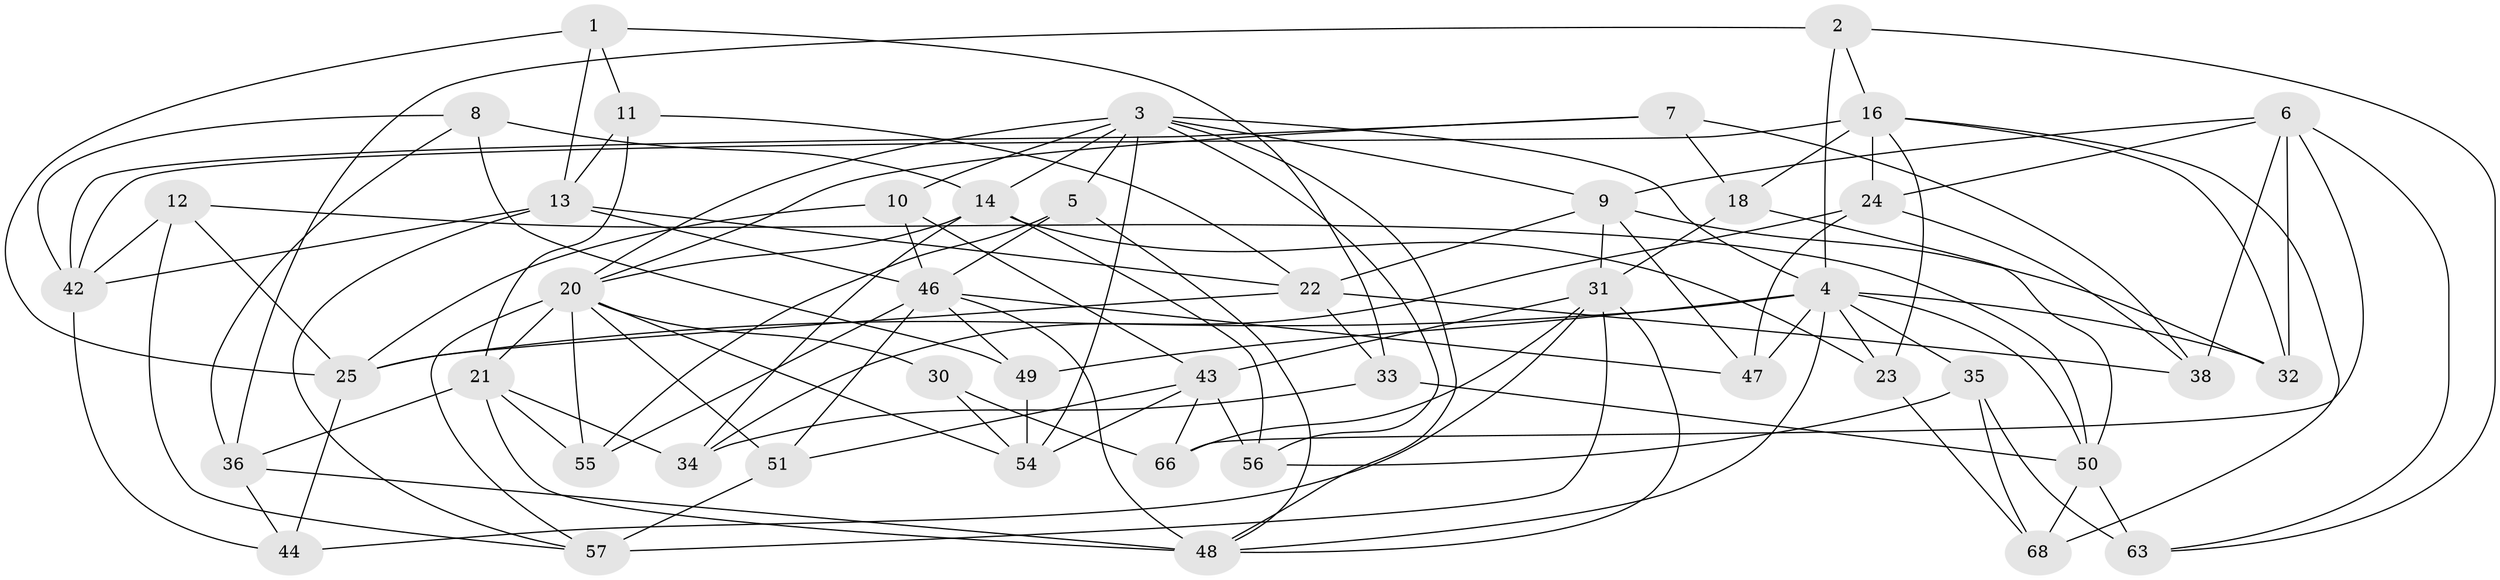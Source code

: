 // original degree distribution, {4: 1.0}
// Generated by graph-tools (version 1.1) at 2025/20/03/04/25 18:20:49]
// undirected, 46 vertices, 118 edges
graph export_dot {
graph [start="1"]
  node [color=gray90,style=filled];
  1;
  2;
  3 [super="+71+15"];
  4 [super="+26+64+73"];
  5;
  6 [super="+19"];
  7;
  8;
  9 [super="+41"];
  10;
  11;
  12;
  13 [super="+17"];
  14 [super="+45"];
  16 [super="+29"];
  18;
  20 [super="+37"];
  21 [super="+53"];
  22 [super="+65"];
  23;
  24 [super="+28"];
  25 [super="+27"];
  30;
  31 [super="+58+70"];
  32;
  33;
  34;
  35;
  36 [super="+69"];
  38;
  42 [super="+75"];
  43 [super="+52"];
  44;
  46 [super="+74"];
  47;
  48 [super="+62+61"];
  49;
  50 [super="+60"];
  51;
  54 [super="+67"];
  55;
  56;
  57 [super="+59"];
  63;
  66;
  68;
  1 -- 11;
  1 -- 13;
  1 -- 25;
  1 -- 33;
  2 -- 36;
  2 -- 63;
  2 -- 16;
  2 -- 4;
  3 -- 48;
  3 -- 9;
  3 -- 4;
  3 -- 5;
  3 -- 56;
  3 -- 10;
  3 -- 54 [weight=2];
  3 -- 20;
  3 -- 14;
  4 -- 50;
  4 -- 47;
  4 -- 25;
  4 -- 35;
  4 -- 32;
  4 -- 49;
  4 -- 23;
  4 -- 48;
  5 -- 46;
  5 -- 55;
  5 -- 48;
  6 -- 9;
  6 -- 63;
  6 -- 66;
  6 -- 32;
  6 -- 38;
  6 -- 24;
  7 -- 38;
  7 -- 18;
  7 -- 42;
  7 -- 20;
  8 -- 49;
  8 -- 36;
  8 -- 42;
  8 -- 14;
  9 -- 31;
  9 -- 32;
  9 -- 47;
  9 -- 22;
  10 -- 25;
  10 -- 46;
  10 -- 43;
  11 -- 13;
  11 -- 21;
  11 -- 22;
  12 -- 42;
  12 -- 25;
  12 -- 57;
  12 -- 50;
  13 -- 57;
  13 -- 42;
  13 -- 22;
  13 -- 46;
  14 -- 56;
  14 -- 34;
  14 -- 20;
  14 -- 23;
  16 -- 24 [weight=2];
  16 -- 18;
  16 -- 32;
  16 -- 68;
  16 -- 23;
  16 -- 42;
  18 -- 31;
  18 -- 50;
  20 -- 51;
  20 -- 57;
  20 -- 21;
  20 -- 30 [weight=2];
  20 -- 54;
  20 -- 55;
  21 -- 48;
  21 -- 34;
  21 -- 55;
  21 -- 36;
  22 -- 33;
  22 -- 25;
  22 -- 38;
  23 -- 68;
  24 -- 38;
  24 -- 34;
  24 -- 47;
  25 -- 44;
  30 -- 54;
  30 -- 66;
  31 -- 57 [weight=2];
  31 -- 66;
  31 -- 43;
  31 -- 44;
  31 -- 48;
  33 -- 50;
  33 -- 34;
  35 -- 68;
  35 -- 56;
  35 -- 63;
  36 -- 44;
  36 -- 48 [weight=2];
  42 -- 44;
  43 -- 54;
  43 -- 56;
  43 -- 51;
  43 -- 66;
  46 -- 49;
  46 -- 48;
  46 -- 51;
  46 -- 55;
  46 -- 47;
  49 -- 54;
  50 -- 68;
  50 -- 63;
  51 -- 57;
}
